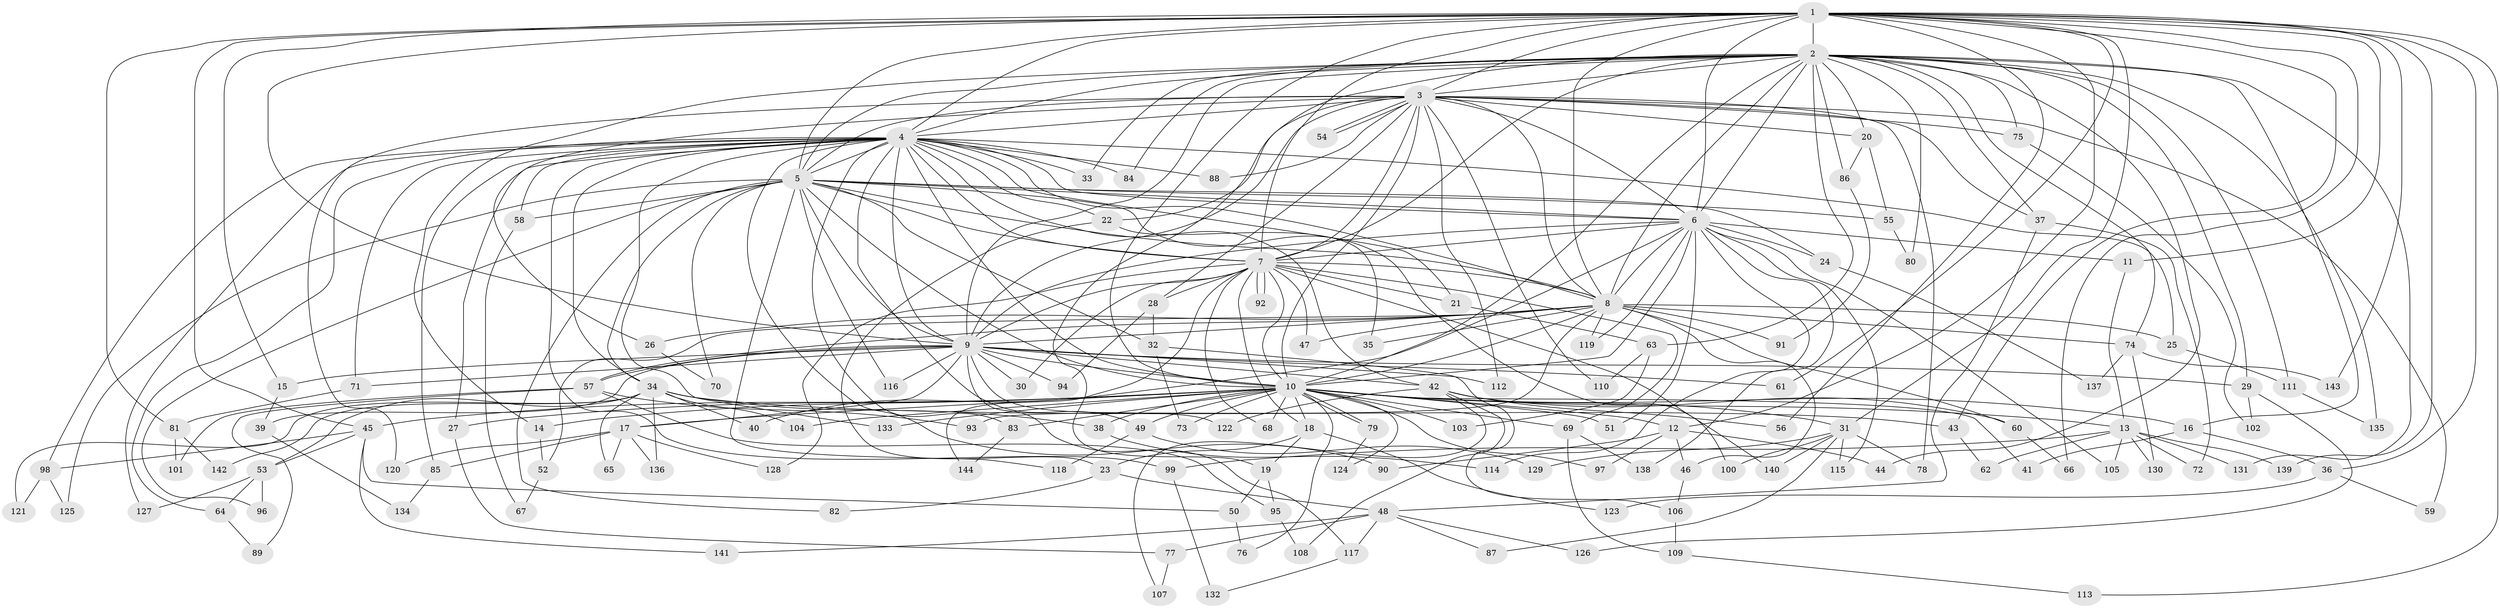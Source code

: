 // Generated by graph-tools (version 1.1) at 2025/11/02/27/25 16:11:01]
// undirected, 144 vertices, 313 edges
graph export_dot {
graph [start="1"]
  node [color=gray90,style=filled];
  1;
  2;
  3;
  4;
  5;
  6;
  7;
  8;
  9;
  10;
  11;
  12;
  13;
  14;
  15;
  16;
  17;
  18;
  19;
  20;
  21;
  22;
  23;
  24;
  25;
  26;
  27;
  28;
  29;
  30;
  31;
  32;
  33;
  34;
  35;
  36;
  37;
  38;
  39;
  40;
  41;
  42;
  43;
  44;
  45;
  46;
  47;
  48;
  49;
  50;
  51;
  52;
  53;
  54;
  55;
  56;
  57;
  58;
  59;
  60;
  61;
  62;
  63;
  64;
  65;
  66;
  67;
  68;
  69;
  70;
  71;
  72;
  73;
  74;
  75;
  76;
  77;
  78;
  79;
  80;
  81;
  82;
  83;
  84;
  85;
  86;
  87;
  88;
  89;
  90;
  91;
  92;
  93;
  94;
  95;
  96;
  97;
  98;
  99;
  100;
  101;
  102;
  103;
  104;
  105;
  106;
  107;
  108;
  109;
  110;
  111;
  112;
  113;
  114;
  115;
  116;
  117;
  118;
  119;
  120;
  121;
  122;
  123;
  124;
  125;
  126;
  127;
  128;
  129;
  130;
  131;
  132;
  133;
  134;
  135;
  136;
  137;
  138;
  139;
  140;
  141;
  142;
  143;
  144;
  1 -- 2;
  1 -- 3;
  1 -- 4;
  1 -- 5;
  1 -- 6;
  1 -- 7;
  1 -- 8;
  1 -- 9;
  1 -- 10;
  1 -- 11;
  1 -- 12;
  1 -- 15;
  1 -- 31;
  1 -- 36;
  1 -- 43;
  1 -- 45;
  1 -- 56;
  1 -- 61;
  1 -- 66;
  1 -- 81;
  1 -- 113;
  1 -- 139;
  1 -- 143;
  2 -- 3;
  2 -- 4;
  2 -- 5;
  2 -- 6;
  2 -- 7;
  2 -- 8;
  2 -- 9;
  2 -- 10;
  2 -- 14;
  2 -- 16;
  2 -- 19;
  2 -- 20;
  2 -- 29;
  2 -- 33;
  2 -- 37;
  2 -- 44;
  2 -- 63;
  2 -- 74;
  2 -- 75;
  2 -- 80;
  2 -- 84;
  2 -- 86;
  2 -- 111;
  2 -- 131;
  2 -- 135;
  3 -- 4;
  3 -- 5;
  3 -- 6;
  3 -- 7;
  3 -- 8;
  3 -- 9;
  3 -- 10;
  3 -- 20;
  3 -- 22;
  3 -- 26;
  3 -- 28;
  3 -- 37;
  3 -- 54;
  3 -- 54;
  3 -- 59;
  3 -- 75;
  3 -- 78;
  3 -- 88;
  3 -- 110;
  3 -- 112;
  3 -- 120;
  4 -- 5;
  4 -- 6;
  4 -- 7;
  4 -- 8;
  4 -- 9;
  4 -- 10;
  4 -- 21;
  4 -- 22;
  4 -- 25;
  4 -- 27;
  4 -- 33;
  4 -- 34;
  4 -- 42;
  4 -- 49;
  4 -- 58;
  4 -- 64;
  4 -- 71;
  4 -- 83;
  4 -- 84;
  4 -- 85;
  4 -- 88;
  4 -- 90;
  4 -- 98;
  4 -- 99;
  4 -- 127;
  4 -- 133;
  5 -- 6;
  5 -- 7;
  5 -- 8;
  5 -- 9;
  5 -- 10;
  5 -- 24;
  5 -- 32;
  5 -- 34;
  5 -- 55;
  5 -- 58;
  5 -- 70;
  5 -- 82;
  5 -- 96;
  5 -- 100;
  5 -- 116;
  5 -- 118;
  5 -- 125;
  6 -- 7;
  6 -- 8;
  6 -- 9;
  6 -- 10;
  6 -- 11;
  6 -- 24;
  6 -- 40;
  6 -- 51;
  6 -- 105;
  6 -- 114;
  6 -- 115;
  6 -- 119;
  6 -- 138;
  7 -- 8;
  7 -- 9;
  7 -- 10;
  7 -- 18;
  7 -- 21;
  7 -- 28;
  7 -- 30;
  7 -- 47;
  7 -- 68;
  7 -- 69;
  7 -- 92;
  7 -- 92;
  7 -- 128;
  7 -- 140;
  7 -- 144;
  8 -- 9;
  8 -- 10;
  8 -- 25;
  8 -- 26;
  8 -- 35;
  8 -- 46;
  8 -- 47;
  8 -- 52;
  8 -- 57;
  8 -- 60;
  8 -- 74;
  8 -- 91;
  8 -- 93;
  8 -- 119;
  9 -- 10;
  9 -- 15;
  9 -- 17;
  9 -- 29;
  9 -- 30;
  9 -- 39;
  9 -- 42;
  9 -- 57;
  9 -- 61;
  9 -- 71;
  9 -- 94;
  9 -- 112;
  9 -- 116;
  9 -- 117;
  9 -- 122;
  10 -- 12;
  10 -- 13;
  10 -- 14;
  10 -- 16;
  10 -- 17;
  10 -- 18;
  10 -- 27;
  10 -- 31;
  10 -- 38;
  10 -- 41;
  10 -- 45;
  10 -- 49;
  10 -- 51;
  10 -- 68;
  10 -- 69;
  10 -- 73;
  10 -- 76;
  10 -- 79;
  10 -- 79;
  10 -- 83;
  10 -- 97;
  10 -- 103;
  10 -- 104;
  10 -- 124;
  10 -- 133;
  11 -- 13;
  12 -- 44;
  12 -- 46;
  12 -- 90;
  12 -- 97;
  13 -- 62;
  13 -- 72;
  13 -- 99;
  13 -- 105;
  13 -- 130;
  13 -- 131;
  13 -- 139;
  14 -- 52;
  15 -- 39;
  16 -- 36;
  16 -- 41;
  17 -- 65;
  17 -- 85;
  17 -- 120;
  17 -- 128;
  17 -- 136;
  18 -- 19;
  18 -- 23;
  18 -- 123;
  19 -- 50;
  19 -- 95;
  20 -- 55;
  20 -- 86;
  21 -- 63;
  22 -- 23;
  22 -- 35;
  23 -- 48;
  23 -- 82;
  24 -- 137;
  25 -- 111;
  26 -- 70;
  27 -- 77;
  28 -- 32;
  28 -- 94;
  29 -- 102;
  29 -- 126;
  31 -- 78;
  31 -- 87;
  31 -- 100;
  31 -- 115;
  31 -- 129;
  31 -- 140;
  32 -- 73;
  32 -- 106;
  34 -- 38;
  34 -- 40;
  34 -- 43;
  34 -- 53;
  34 -- 65;
  34 -- 104;
  34 -- 121;
  34 -- 136;
  34 -- 142;
  36 -- 59;
  36 -- 123;
  37 -- 48;
  37 -- 72;
  38 -- 114;
  39 -- 134;
  42 -- 56;
  42 -- 60;
  42 -- 107;
  42 -- 108;
  42 -- 122;
  43 -- 62;
  45 -- 50;
  45 -- 53;
  45 -- 98;
  45 -- 141;
  46 -- 106;
  48 -- 77;
  48 -- 87;
  48 -- 117;
  48 -- 126;
  48 -- 141;
  49 -- 118;
  49 -- 129;
  50 -- 76;
  52 -- 67;
  53 -- 64;
  53 -- 96;
  53 -- 127;
  55 -- 80;
  57 -- 89;
  57 -- 93;
  57 -- 95;
  57 -- 101;
  58 -- 67;
  60 -- 66;
  63 -- 103;
  63 -- 110;
  64 -- 89;
  69 -- 109;
  69 -- 138;
  71 -- 81;
  74 -- 130;
  74 -- 137;
  74 -- 143;
  75 -- 102;
  77 -- 107;
  79 -- 124;
  81 -- 101;
  81 -- 142;
  83 -- 144;
  85 -- 134;
  86 -- 91;
  95 -- 108;
  98 -- 121;
  98 -- 125;
  99 -- 132;
  106 -- 109;
  109 -- 113;
  111 -- 135;
  117 -- 132;
}
